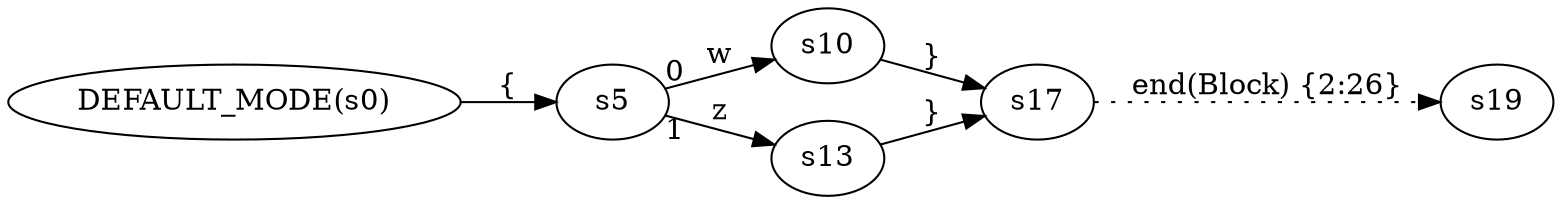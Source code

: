 digraph ATN {
  rankdir=LR;

  "DEFAULT_MODE(s0)" -> s5 [label="{"]
  s5 -> s10 [label=w taillabel=0]
  s10 -> s17 [label="}"]
  s17 -> s19 [label="end(Block) {2:26}" style=dotted]
  s5 -> s13 [label=z taillabel=1]
  s13 -> s17 [label="}"]
}